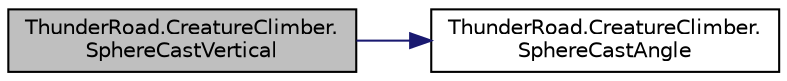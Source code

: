 digraph "ThunderRoad.CreatureClimber.SphereCastVertical"
{
 // LATEX_PDF_SIZE
  edge [fontname="Helvetica",fontsize="10",labelfontname="Helvetica",labelfontsize="10"];
  node [fontname="Helvetica",fontsize="10",shape=record];
  rankdir="LR";
  Node1 [label="ThunderRoad.CreatureClimber.\lSphereCastVertical",height=0.2,width=0.4,color="black", fillcolor="grey75", style="filled", fontcolor="black",tooltip="Spheres the cast vertical."];
  Node1 -> Node2 [color="midnightblue",fontsize="10",style="solid",fontname="Helvetica"];
  Node2 [label="ThunderRoad.CreatureClimber.\lSphereCastAngle",height=0.2,width=0.4,color="black", fillcolor="white", style="filled",URL="$class_thunder_road_1_1_creature_climber.html#a36375f262c3ad1853b91a3e425986129",tooltip="Spheres the cast angle."];
}
